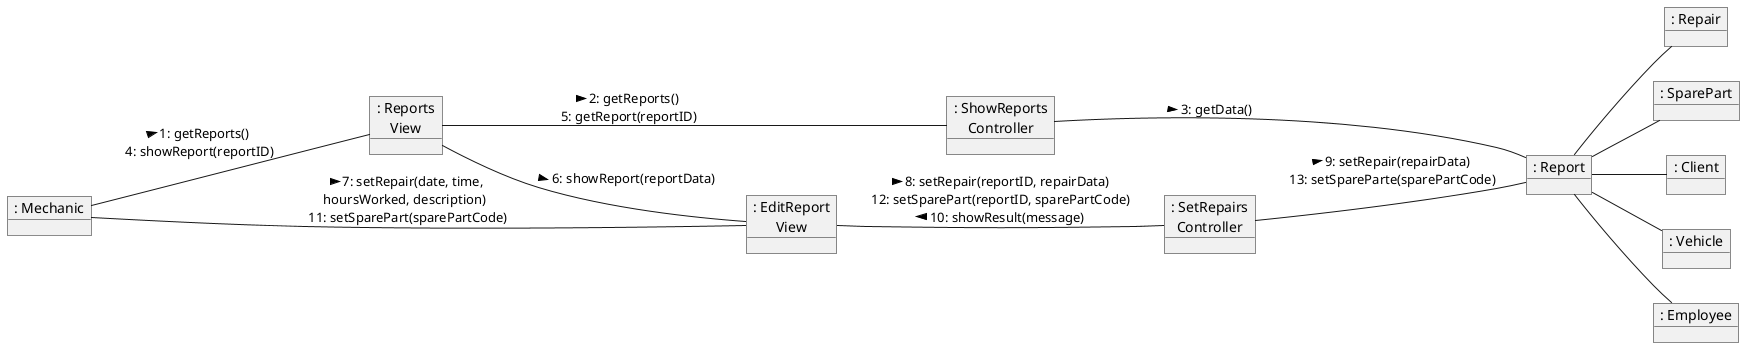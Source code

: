 @startuml
left to right direction

object ": Mechanic" as Mechanic
object ": Reports\nView" as ReportsView
object ": ShowReports\nController" as ShowReportsController
object ": EditReport\nView" as EditReportView
object ": SetRepairs\nController" as SetRepairsController
object ": Report" as Report
object ": Repair" as Repair
object ": SparePart" as SparePart
object ": Client" as Client
object ": Vehicle" as Vehicle
object ": Employee" as Employee

Mechanic -- ReportsView : > 1: getReports() \n 4: showReport(reportID)
ReportsView -- ShowReportsController : > 2: getReports() \n 5: getReport(reportID)
ShowReportsController -- Report : > 3: getData()

ReportsView -- EditReportView: > 6: showReport(reportData)

Mechanic -- EditReportView : > 7: setRepair(date, time, \nhoursWorked, description) \n 11: setSparePart(sparePartCode)
EditReportView -- SetRepairsController : > 8: setRepair(reportID, repairData) \n 12: setSparePart(reportID, sparePartCode) \n 10: showResult(message) <
SetRepairsController -- Report : > 9: setRepair(repairData) \n 13: setSpareParte(sparePartCode)
Report -- Repair
Report -- SparePart
Report -- Client
Report -- Vehicle
Report -- Employee
@enduml